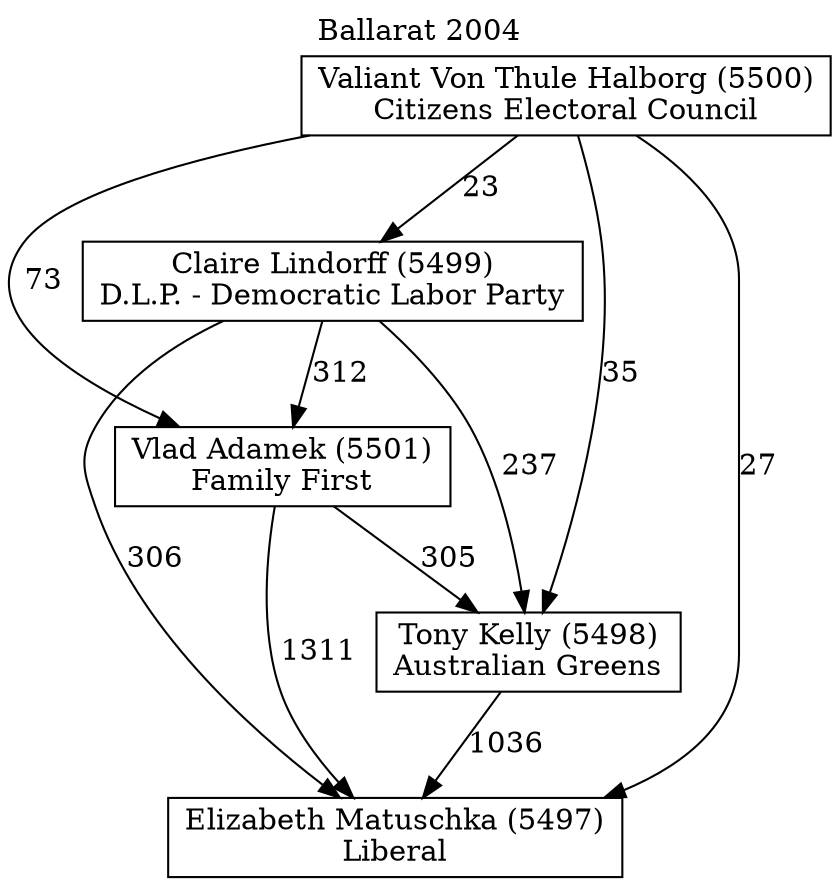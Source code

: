 // House preference flow
digraph "Elizabeth Matuschka (5497)_Ballarat_2004" {
	graph [label="Ballarat 2004" labelloc=t mclimit=10]
	node [shape=box]
	"Elizabeth Matuschka (5497)" [label="Elizabeth Matuschka (5497)
Liberal"]
	"Tony Kelly (5498)" [label="Tony Kelly (5498)
Australian Greens"]
	"Vlad Adamek (5501)" [label="Vlad Adamek (5501)
Family First"]
	"Claire Lindorff (5499)" [label="Claire Lindorff (5499)
D.L.P. - Democratic Labor Party"]
	"Valiant Von Thule Halborg (5500)" [label="Valiant Von Thule Halborg (5500)
Citizens Electoral Council"]
	"Tony Kelly (5498)" -> "Elizabeth Matuschka (5497)" [label=1036]
	"Vlad Adamek (5501)" -> "Tony Kelly (5498)" [label=305]
	"Claire Lindorff (5499)" -> "Vlad Adamek (5501)" [label=312]
	"Valiant Von Thule Halborg (5500)" -> "Claire Lindorff (5499)" [label=23]
	"Vlad Adamek (5501)" -> "Elizabeth Matuschka (5497)" [label=1311]
	"Claire Lindorff (5499)" -> "Elizabeth Matuschka (5497)" [label=306]
	"Valiant Von Thule Halborg (5500)" -> "Elizabeth Matuschka (5497)" [label=27]
	"Valiant Von Thule Halborg (5500)" -> "Vlad Adamek (5501)" [label=73]
	"Claire Lindorff (5499)" -> "Tony Kelly (5498)" [label=237]
	"Valiant Von Thule Halborg (5500)" -> "Tony Kelly (5498)" [label=35]
}
